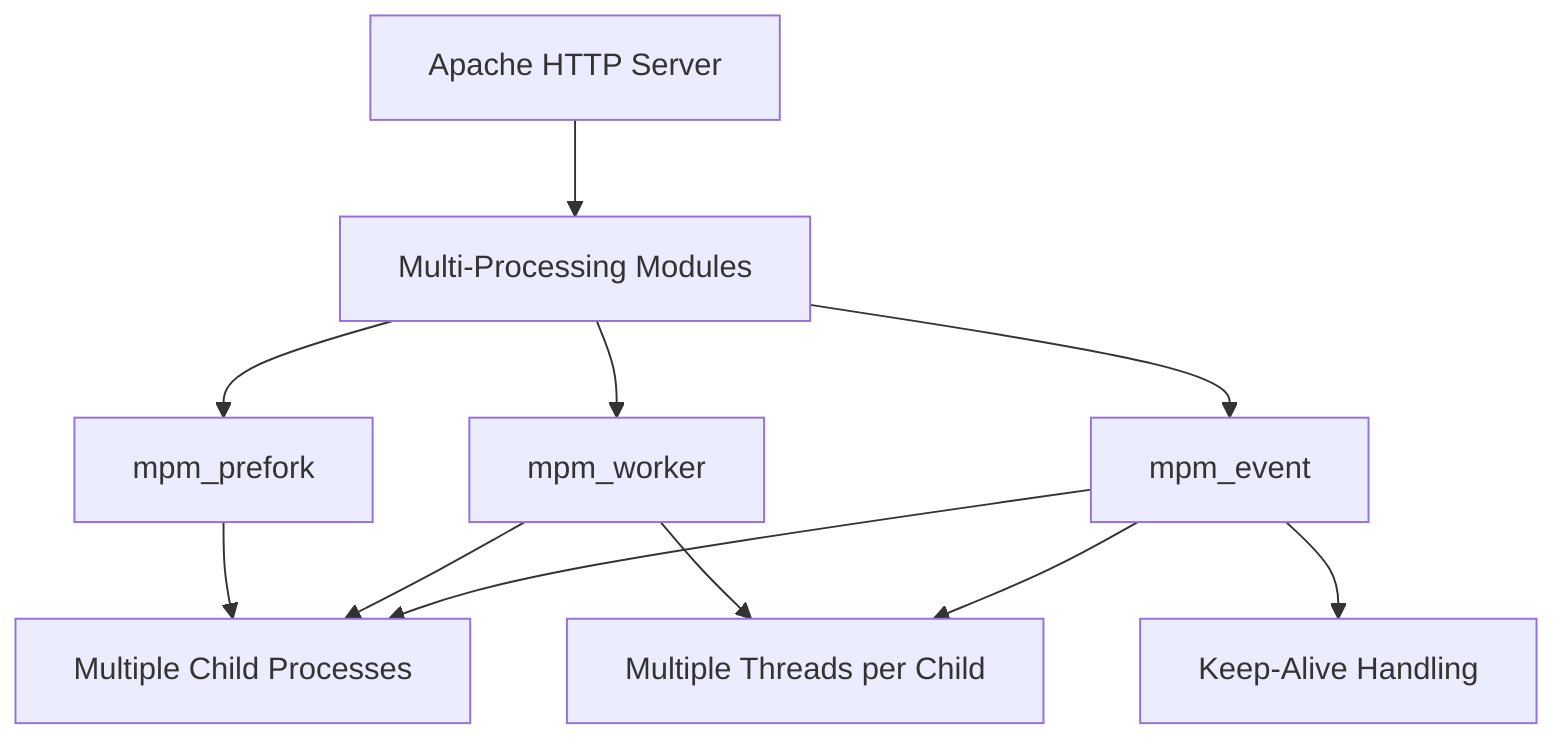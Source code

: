 graph TD;
  A[Apache HTTP Server];
  MPM[Multi-Processing Modules];
  B[mpm_prefork];
  C[mpm_worker];
  D[mpm_event];
  E[Multiple Child Processes];
  F[Multiple Threads per Child];
  G[Keep-Alive Handling];
  A --> MPM;
  MPM --> B;
  MPM --> C;
  MPM --> D;
  B --> E;
  C --> E;
  C --> F;
  D --> E;
  D --> F;
  D --> G;
